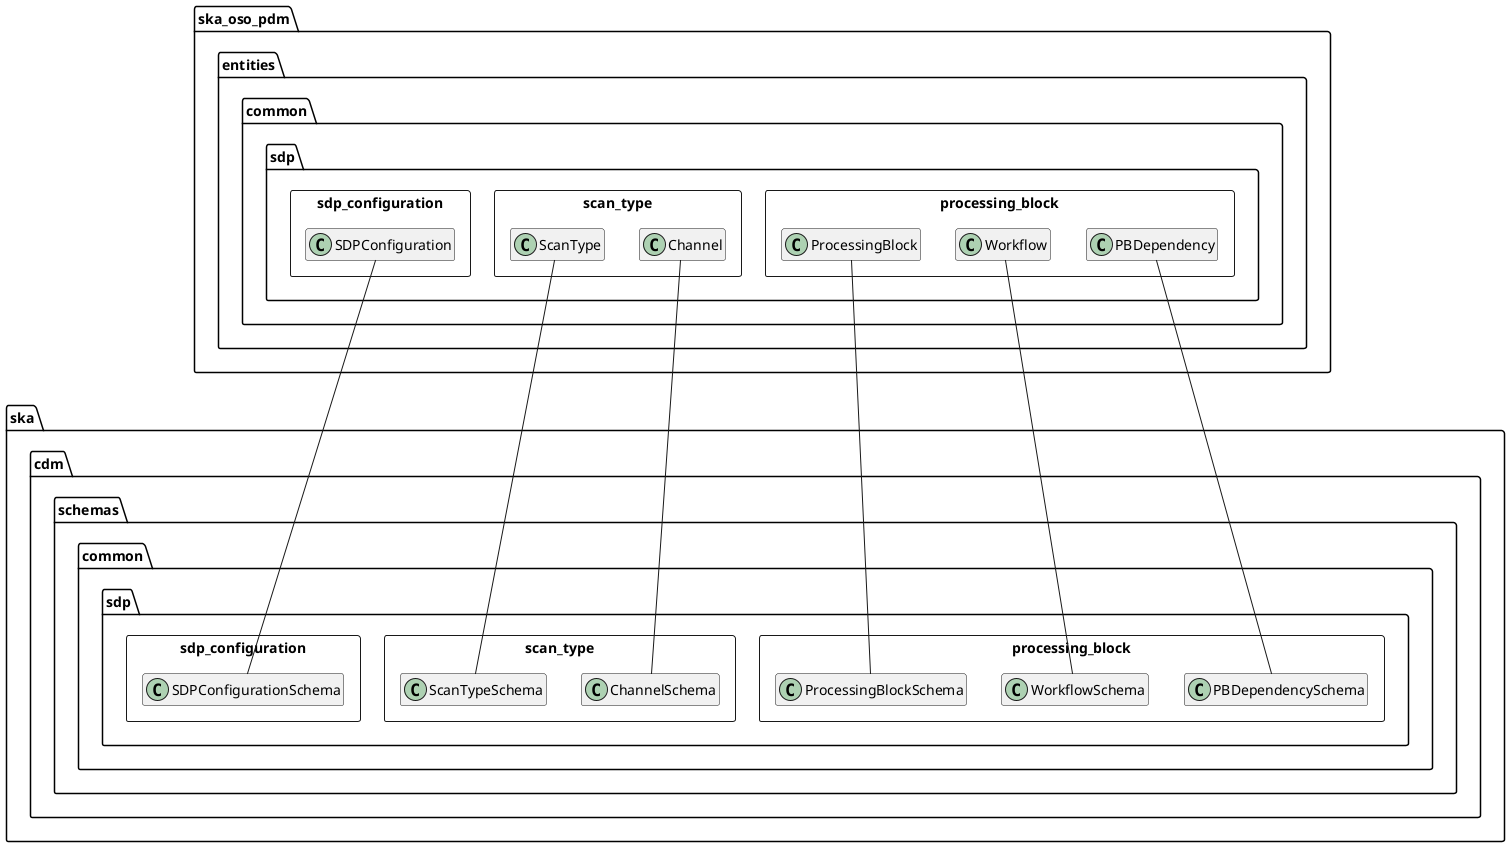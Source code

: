 @startuml
hide empty members

package ska_oso_pdm.entities.common.sdp {
    package sdp_configuration <<Rectangle>> {
        class SDPConfiguration
    }

    package scan_type <<Rectangle>> {
        class ScanType
        class Channel
    }

    package processing_block <<Rectangle>> {
        class ProcessingBlock
        class Workflow
        class PBDependency
    }
}


package ska.cdm.schemas.common.sdp {
    package processing_block as P9 <<Rectangle>> {
        class ProcessingBlockSchema
        class WorkflowSchema
        class PBDependencySchema
    }

    package scan_type as P10 <<Rectangle>> {
        class ScanTypeSchema
        class ChannelSchema
    }

    package sdp_configuration as P11 <<Rectangle>> {
        class SDPConfigurationSchema
    }
}

ProcessingBlock --- ProcessingBlockSchema
Workflow --- WorkflowSchema
PBDependency --- PBDependencySchema
ScanType --- ScanTypeSchema
Channel --- ChannelSchema
SDPConfiguration --- SDPConfigurationSchema

@enduml
